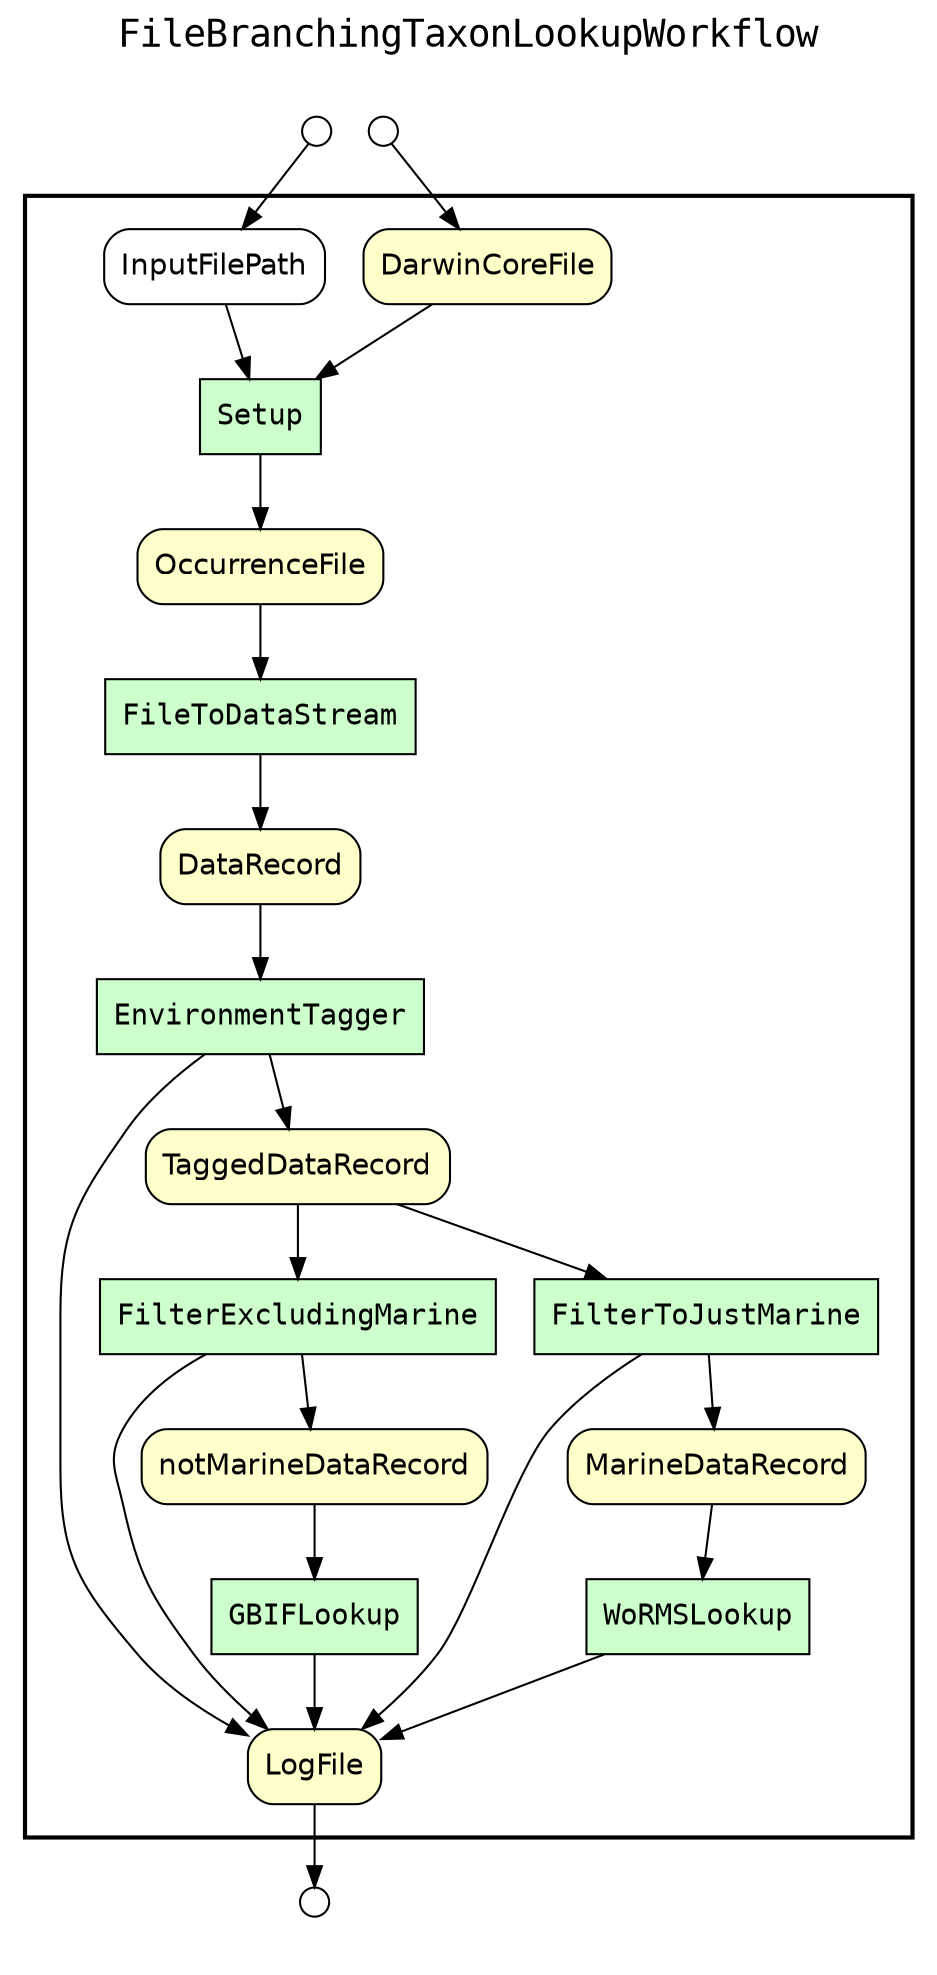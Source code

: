 
digraph yw_data_view {
rankdir=TB
fontname=Courier; fontsize=18; labelloc=t
label="FileBranchingTaxonLookupWorkflow"
subgraph cluster_workflow { label=""; color=black; penwidth=2
subgraph cluster_workflow_inner { label=""; color=white
node[shape=box style="filled" fillcolor="#CCFFCC" peripheries=1 fontname=Courier]
FileToDataStream
Setup
GBIFLookup
WoRMSLookup
FilterExcludingMarine
FilterToJustMarine
EnvironmentTagger
node[shape=box style="filled" fillcolor="#CCFFCC" peripheries=1 fontname=Courier]
node[shape=box style="rounded,filled" fillcolor="#FFFFCC" peripheries=1 fontname=Helvetica]
DarwinCoreFile
OccurrenceFile
DataRecord
LogFile
TaggedDataRecord
MarineDataRecord
notMarineDataRecord
node[shape=box style="rounded,filled" fillcolor="#FFFFFF" peripheries=1 fontname=Helvetica]
InputFilePath
}}
subgraph cluster_inflows { label=""; color=white; penwidth=2
subgraph cluster_inflows_inner { label=""; color=white
node[shape=circle fillcolor="#FFFFFF" peripheries=1 width=0.2]
DarwinCoreFile_inflow [label=""]
InputFilePath_inflow [label=""]
}}
subgraph cluster_outflows { label=""; color=white; penwidth=2
subgraph cluster_outflows_inner { label=""; color=white
node[shape=circle fillcolor="#FFFFFF" peripheries=1 width=0.2]
LogFile_outflow [label=""]
}}
notMarineDataRecord -> GBIFLookup
MarineDataRecord -> WoRMSLookup
TaggedDataRecord -> FilterExcludingMarine
TaggedDataRecord -> FilterToJustMarine
DataRecord -> EnvironmentTagger
OccurrenceFile -> FileToDataStream
DarwinCoreFile -> Setup
InputFilePath -> Setup
Setup -> OccurrenceFile
FileToDataStream -> DataRecord
EnvironmentTagger -> LogFile
EnvironmentTagger -> TaggedDataRecord
FilterToJustMarine -> LogFile
FilterToJustMarine -> MarineDataRecord
FilterExcludingMarine -> LogFile
FilterExcludingMarine -> notMarineDataRecord
WoRMSLookup -> LogFile
GBIFLookup -> LogFile
DarwinCoreFile_inflow -> DarwinCoreFile
InputFilePath_inflow -> InputFilePath
LogFile -> LogFile_outflow
}

